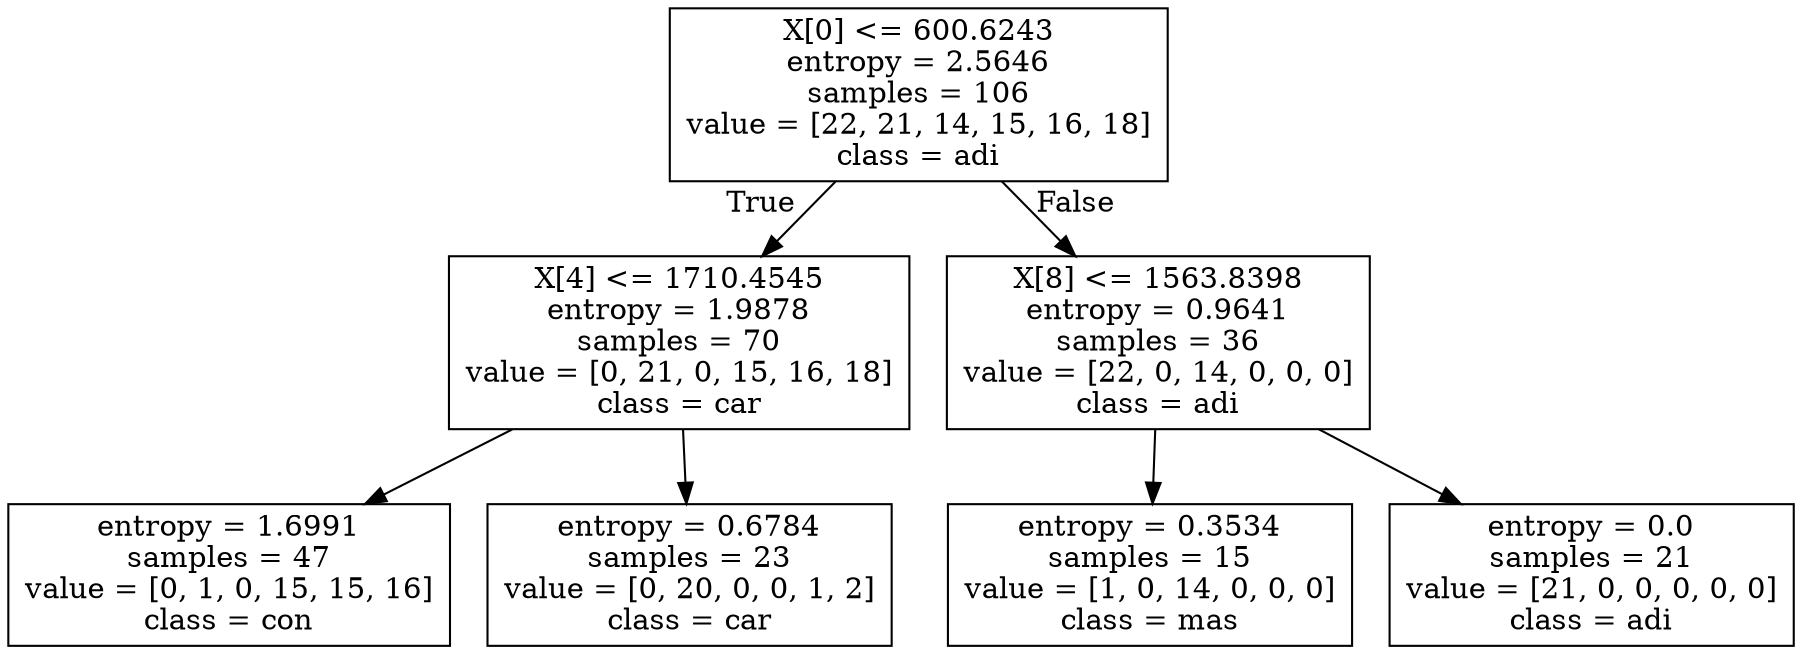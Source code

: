 digraph Tree {
node [shape=box] ;
0 [label="X[0] <= 600.6243\nentropy = 2.5646\nsamples = 106\nvalue = [22, 21, 14, 15, 16, 18]\nclass = adi"] ;
1 [label="X[4] <= 1710.4545\nentropy = 1.9878\nsamples = 70\nvalue = [0, 21, 0, 15, 16, 18]\nclass = car"] ;
0 -> 1 [labeldistance=2.5, labelangle=45, headlabel="True"] ;
2 [label="entropy = 1.6991\nsamples = 47\nvalue = [0, 1, 0, 15, 15, 16]\nclass = con"] ;
1 -> 2 ;
3 [label="entropy = 0.6784\nsamples = 23\nvalue = [0, 20, 0, 0, 1, 2]\nclass = car"] ;
1 -> 3 ;
4 [label="X[8] <= 1563.8398\nentropy = 0.9641\nsamples = 36\nvalue = [22, 0, 14, 0, 0, 0]\nclass = adi"] ;
0 -> 4 [labeldistance=2.5, labelangle=-45, headlabel="False"] ;
5 [label="entropy = 0.3534\nsamples = 15\nvalue = [1, 0, 14, 0, 0, 0]\nclass = mas"] ;
4 -> 5 ;
6 [label="entropy = 0.0\nsamples = 21\nvalue = [21, 0, 0, 0, 0, 0]\nclass = adi"] ;
4 -> 6 ;
}